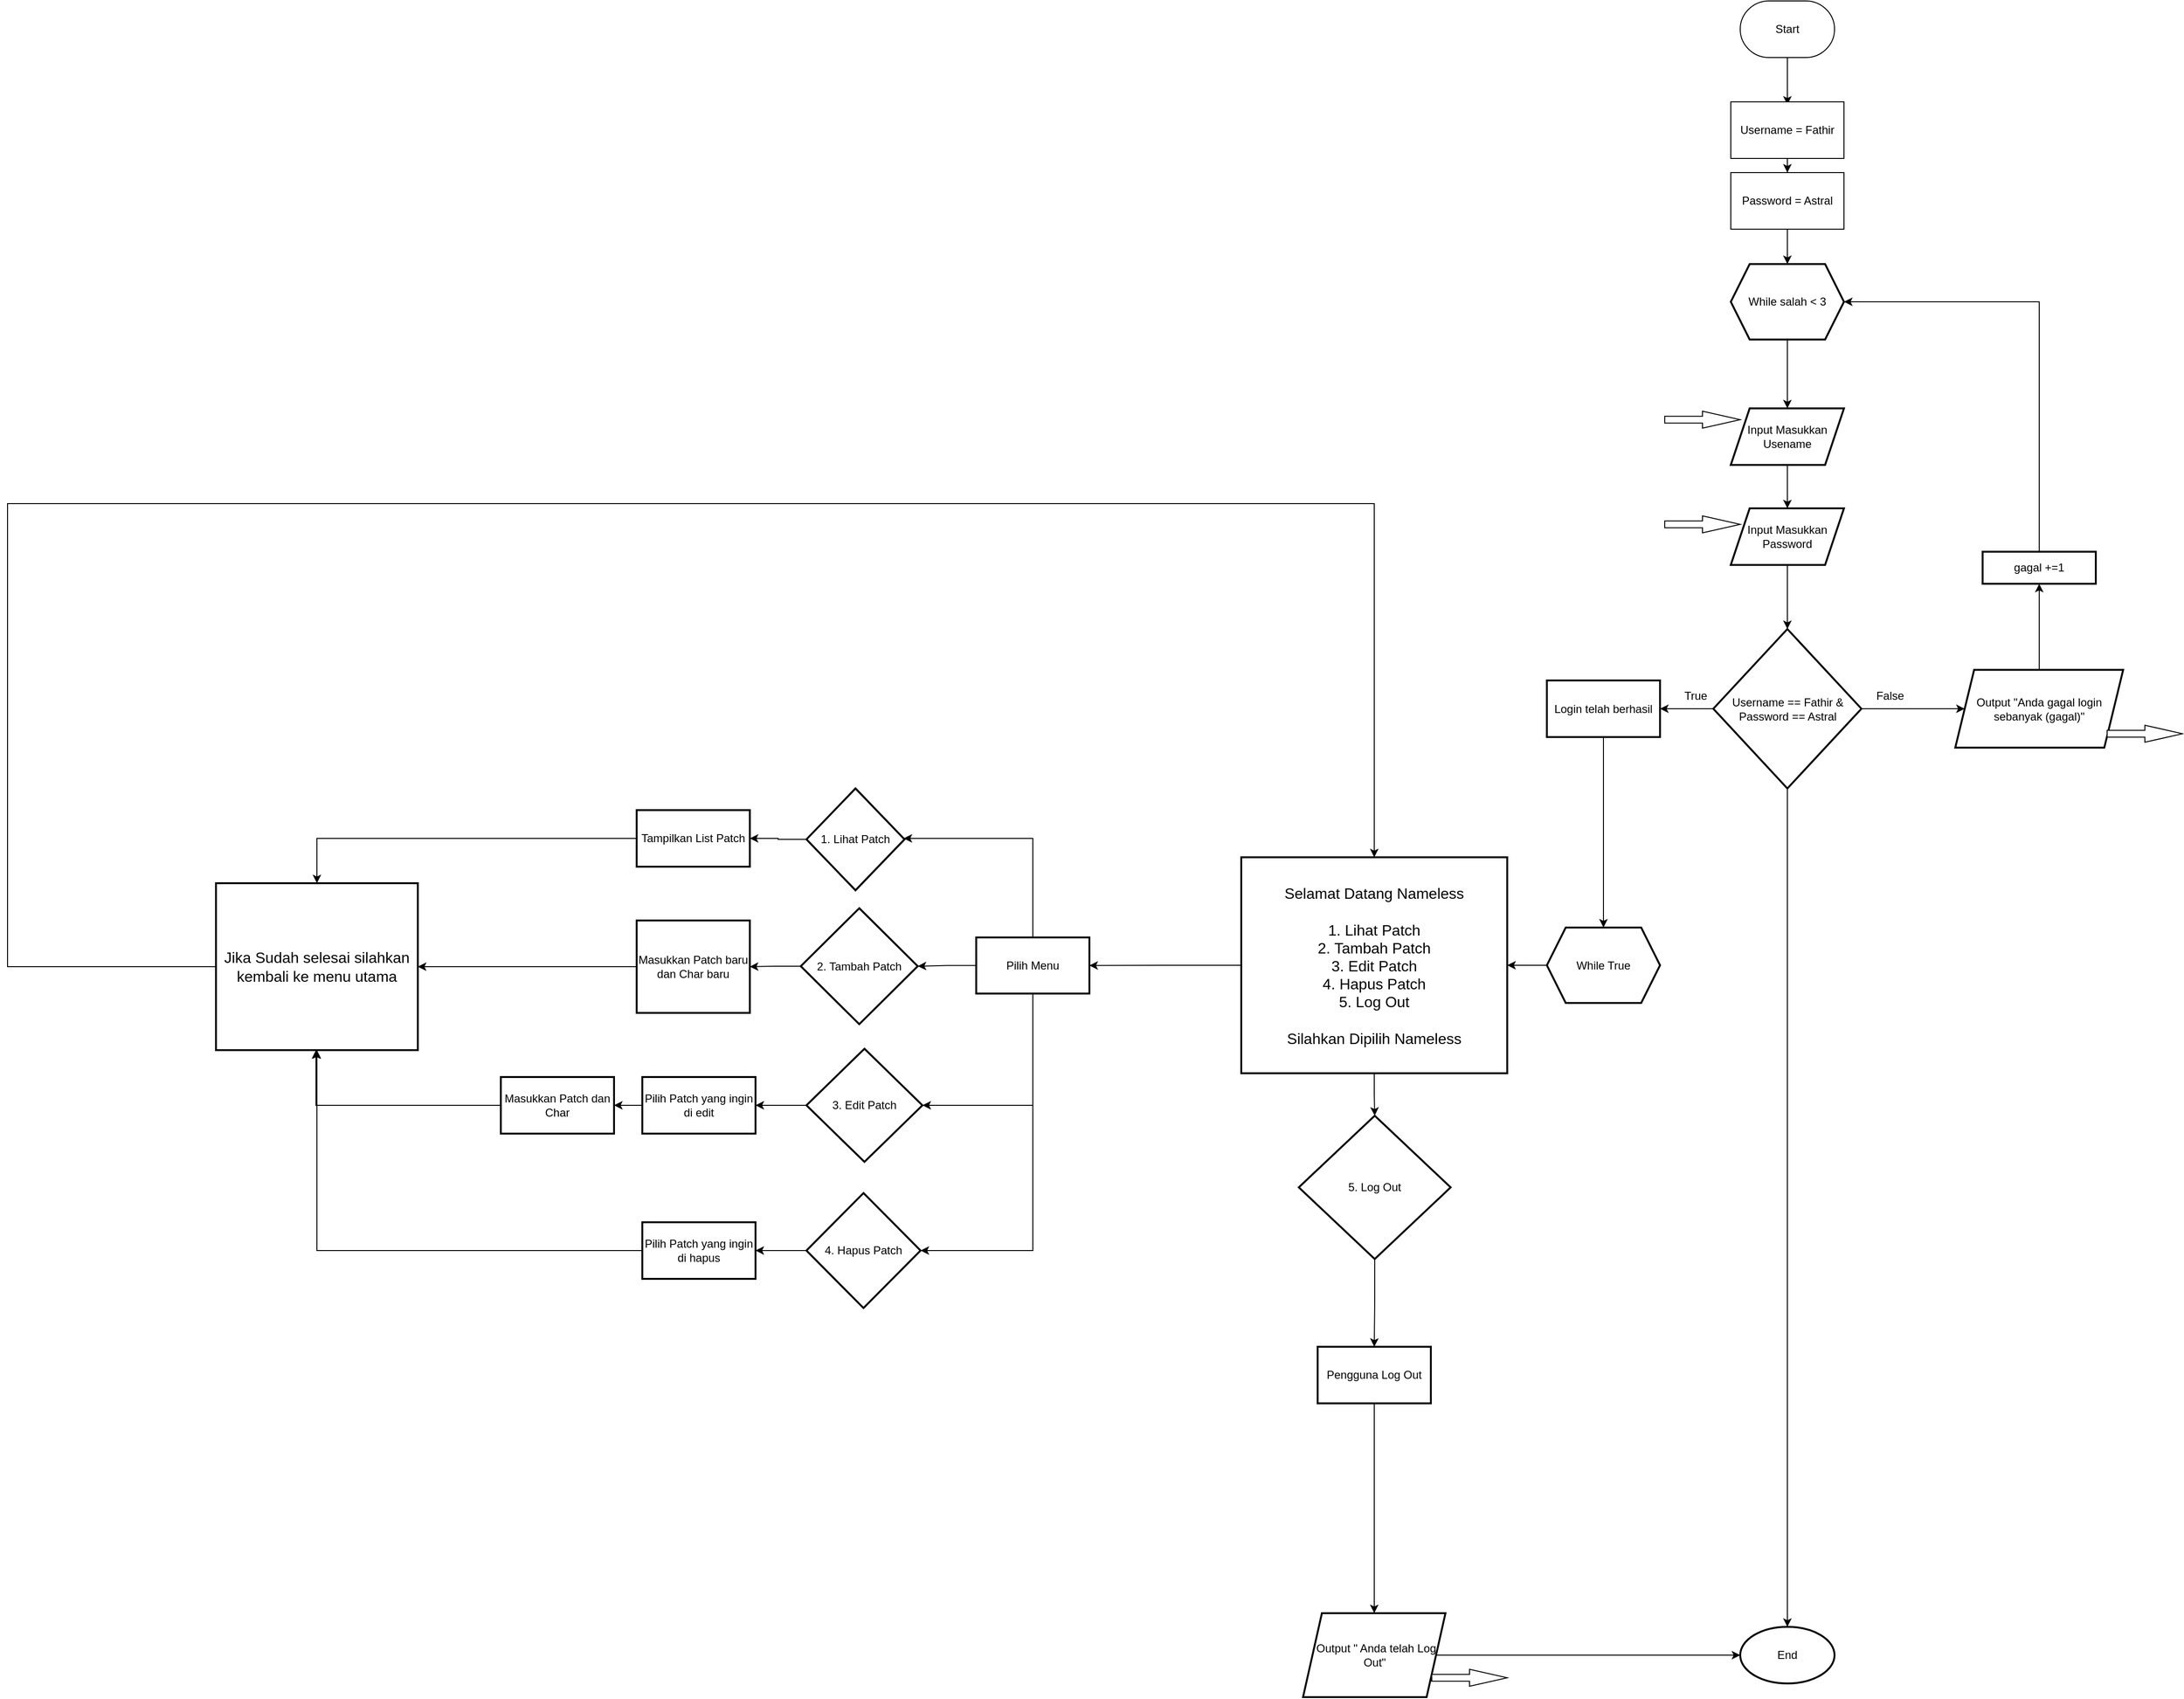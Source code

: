 <mxfile version="24.7.17">
  <diagram name="Page-1" id="VBeCFcQCi9T_GHILuMJh">
    <mxGraphModel dx="4600" dy="1911" grid="0" gridSize="10" guides="1" tooltips="1" connect="1" arrows="1" fold="1" page="0" pageScale="1" pageWidth="827" pageHeight="1169" math="0" shadow="0">
      <root>
        <mxCell id="0" />
        <mxCell id="1" parent="0" />
        <mxCell id="9-xj0HzH26JdvxWl1_oL-4" value="" style="edgeStyle=orthogonalEdgeStyle;rounded=0;orthogonalLoop=1;jettySize=auto;html=1;strokeWidth=1;" edge="1" parent="1" source="9-xj0HzH26JdvxWl1_oL-2">
          <mxGeometry relative="1" as="geometry">
            <mxPoint x="600" y="140" as="targetPoint" />
          </mxGeometry>
        </mxCell>
        <mxCell id="9-xj0HzH26JdvxWl1_oL-2" value="Start" style="strokeWidth=1;html=1;shape=mxgraph.flowchart.terminator;whiteSpace=wrap;" vertex="1" parent="1">
          <mxGeometry x="550" y="30" width="100" height="60" as="geometry" />
        </mxCell>
        <mxCell id="9-xj0HzH26JdvxWl1_oL-8" value="" style="edgeStyle=orthogonalEdgeStyle;rounded=0;orthogonalLoop=1;jettySize=auto;html=1;strokeWidth=1;" edge="1" parent="1" source="9-xj0HzH26JdvxWl1_oL-3" target="9-xj0HzH26JdvxWl1_oL-7">
          <mxGeometry relative="1" as="geometry" />
        </mxCell>
        <mxCell id="9-xj0HzH26JdvxWl1_oL-3" value="Username = Fathir" style="whiteSpace=wrap;html=1;strokeWidth=1;" vertex="1" parent="1">
          <mxGeometry x="540" y="137" width="120" height="60" as="geometry" />
        </mxCell>
        <mxCell id="9-xj0HzH26JdvxWl1_oL-10" value="" style="edgeStyle=orthogonalEdgeStyle;rounded=0;orthogonalLoop=1;jettySize=auto;html=1;strokeWidth=1;" edge="1" parent="1" source="9-xj0HzH26JdvxWl1_oL-7" target="9-xj0HzH26JdvxWl1_oL-9">
          <mxGeometry relative="1" as="geometry" />
        </mxCell>
        <mxCell id="9-xj0HzH26JdvxWl1_oL-7" value="Password = Astral" style="whiteSpace=wrap;html=1;strokeWidth=1;" vertex="1" parent="1">
          <mxGeometry x="540" y="212" width="120" height="60" as="geometry" />
        </mxCell>
        <mxCell id="9-xj0HzH26JdvxWl1_oL-12" value="" style="edgeStyle=orthogonalEdgeStyle;rounded=0;orthogonalLoop=1;jettySize=auto;html=1;" edge="1" parent="1" source="9-xj0HzH26JdvxWl1_oL-9" target="9-xj0HzH26JdvxWl1_oL-11">
          <mxGeometry relative="1" as="geometry" />
        </mxCell>
        <mxCell id="9-xj0HzH26JdvxWl1_oL-9" value="While salah &amp;lt; 3" style="shape=hexagon;perimeter=hexagonPerimeter2;whiteSpace=wrap;html=1;fixedSize=1;strokeWidth=2;" vertex="1" parent="1">
          <mxGeometry x="540" y="309" width="120" height="80" as="geometry" />
        </mxCell>
        <mxCell id="9-xj0HzH26JdvxWl1_oL-14" value="" style="edgeStyle=orthogonalEdgeStyle;rounded=0;orthogonalLoop=1;jettySize=auto;html=1;" edge="1" parent="1" source="9-xj0HzH26JdvxWl1_oL-11" target="9-xj0HzH26JdvxWl1_oL-13">
          <mxGeometry relative="1" as="geometry" />
        </mxCell>
        <mxCell id="9-xj0HzH26JdvxWl1_oL-11" value="Input Masukkan Usename" style="shape=parallelogram;perimeter=parallelogramPerimeter;whiteSpace=wrap;html=1;fixedSize=1;strokeWidth=2;" vertex="1" parent="1">
          <mxGeometry x="540" y="462" width="120" height="60" as="geometry" />
        </mxCell>
        <mxCell id="9-xj0HzH26JdvxWl1_oL-16" value="" style="edgeStyle=orthogonalEdgeStyle;rounded=0;orthogonalLoop=1;jettySize=auto;html=1;" edge="1" parent="1" source="9-xj0HzH26JdvxWl1_oL-13" target="9-xj0HzH26JdvxWl1_oL-15">
          <mxGeometry relative="1" as="geometry" />
        </mxCell>
        <mxCell id="9-xj0HzH26JdvxWl1_oL-13" value="Input Masukkan Password" style="shape=parallelogram;perimeter=parallelogramPerimeter;whiteSpace=wrap;html=1;fixedSize=1;strokeWidth=2;" vertex="1" parent="1">
          <mxGeometry x="540" y="568" width="120" height="60" as="geometry" />
        </mxCell>
        <mxCell id="4jNs-bCMroPG4ZCpSTtw-2" value="" style="edgeStyle=orthogonalEdgeStyle;rounded=0;orthogonalLoop=1;jettySize=auto;html=1;" edge="1" parent="1" source="9-xj0HzH26JdvxWl1_oL-15" target="4jNs-bCMroPG4ZCpSTtw-1">
          <mxGeometry relative="1" as="geometry" />
        </mxCell>
        <mxCell id="4jNs-bCMroPG4ZCpSTtw-15" value="" style="edgeStyle=orthogonalEdgeStyle;rounded=0;orthogonalLoop=1;jettySize=auto;html=1;entryX=0.5;entryY=0;entryDx=0;entryDy=0;entryPerimeter=0;" edge="1" parent="1" source="9-xj0HzH26JdvxWl1_oL-15" target="4jNs-bCMroPG4ZCpSTtw-16">
          <mxGeometry relative="1" as="geometry">
            <mxPoint x="600" y="1599" as="targetPoint" />
          </mxGeometry>
        </mxCell>
        <mxCell id="4jNs-bCMroPG4ZCpSTtw-18" value="" style="edgeStyle=orthogonalEdgeStyle;rounded=0;orthogonalLoop=1;jettySize=auto;html=1;" edge="1" parent="1" source="9-xj0HzH26JdvxWl1_oL-15" target="4jNs-bCMroPG4ZCpSTtw-17">
          <mxGeometry relative="1" as="geometry" />
        </mxCell>
        <mxCell id="9-xj0HzH26JdvxWl1_oL-15" value="Username == Fathir &amp;amp; Password == Astral" style="rhombus;whiteSpace=wrap;html=1;strokeWidth=2;" vertex="1" parent="1">
          <mxGeometry x="521.5" y="696" width="157" height="169" as="geometry" />
        </mxCell>
        <mxCell id="4jNs-bCMroPG4ZCpSTtw-7" value="" style="edgeStyle=orthogonalEdgeStyle;rounded=0;orthogonalLoop=1;jettySize=auto;html=1;" edge="1" parent="1" source="4jNs-bCMroPG4ZCpSTtw-1" target="4jNs-bCMroPG4ZCpSTtw-6">
          <mxGeometry relative="1" as="geometry" />
        </mxCell>
        <mxCell id="4jNs-bCMroPG4ZCpSTtw-1" value="Output &quot;Anda gagal login sebanyak (gagal)&quot;" style="shape=parallelogram;perimeter=parallelogramPerimeter;whiteSpace=wrap;html=1;fixedSize=1;strokeWidth=2;" vertex="1" parent="1">
          <mxGeometry x="778" y="739.25" width="178" height="82.5" as="geometry" />
        </mxCell>
        <mxCell id="4jNs-bCMroPG4ZCpSTtw-3" value="" style="html=1;shadow=0;dashed=0;align=center;verticalAlign=middle;shape=mxgraph.arrows2.arrow;dy=0.6;dx=40;notch=0;" vertex="1" parent="1">
          <mxGeometry x="470" y="465" width="80" height="18" as="geometry" />
        </mxCell>
        <mxCell id="4jNs-bCMroPG4ZCpSTtw-4" value="" style="html=1;shadow=0;dashed=0;align=center;verticalAlign=middle;shape=mxgraph.arrows2.arrow;dy=0.6;dx=40;notch=0;" vertex="1" parent="1">
          <mxGeometry x="470" y="576" width="80" height="18" as="geometry" />
        </mxCell>
        <mxCell id="4jNs-bCMroPG4ZCpSTtw-5" value="" style="html=1;shadow=0;dashed=0;align=center;verticalAlign=middle;shape=mxgraph.arrows2.arrow;dy=0.6;dx=40;notch=0;" vertex="1" parent="1">
          <mxGeometry x="939" y="798" width="80" height="18" as="geometry" />
        </mxCell>
        <mxCell id="4jNs-bCMroPG4ZCpSTtw-9" value="" style="edgeStyle=orthogonalEdgeStyle;rounded=0;orthogonalLoop=1;jettySize=auto;html=1;entryX=1;entryY=0.5;entryDx=0;entryDy=0;" edge="1" parent="1" source="4jNs-bCMroPG4ZCpSTtw-6" target="9-xj0HzH26JdvxWl1_oL-9">
          <mxGeometry relative="1" as="geometry">
            <mxPoint x="683" y="346" as="targetPoint" />
            <Array as="points">
              <mxPoint x="867" y="349" />
            </Array>
          </mxGeometry>
        </mxCell>
        <mxCell id="4jNs-bCMroPG4ZCpSTtw-6" value="gagal +=1" style="whiteSpace=wrap;html=1;strokeWidth=2;" vertex="1" parent="1">
          <mxGeometry x="807" y="614" width="120" height="34" as="geometry" />
        </mxCell>
        <mxCell id="4jNs-bCMroPG4ZCpSTtw-10" value="False" style="text;html=1;align=center;verticalAlign=middle;whiteSpace=wrap;rounded=0;" vertex="1" parent="1">
          <mxGeometry x="678.5" y="752" width="60" height="30" as="geometry" />
        </mxCell>
        <mxCell id="4jNs-bCMroPG4ZCpSTtw-16" value="End" style="strokeWidth=2;html=1;shape=mxgraph.flowchart.start_1;whiteSpace=wrap;" vertex="1" parent="1">
          <mxGeometry x="550" y="1754" width="100" height="60" as="geometry" />
        </mxCell>
        <mxCell id="4jNs-bCMroPG4ZCpSTtw-20" value="" style="edgeStyle=orthogonalEdgeStyle;rounded=0;orthogonalLoop=1;jettySize=auto;html=1;" edge="1" parent="1" source="4jNs-bCMroPG4ZCpSTtw-17" target="4jNs-bCMroPG4ZCpSTtw-19">
          <mxGeometry relative="1" as="geometry" />
        </mxCell>
        <mxCell id="4jNs-bCMroPG4ZCpSTtw-17" value="Login telah berhasil" style="whiteSpace=wrap;html=1;strokeWidth=2;" vertex="1" parent="1">
          <mxGeometry x="345" y="750.5" width="120" height="60" as="geometry" />
        </mxCell>
        <mxCell id="4jNs-bCMroPG4ZCpSTtw-22" value="" style="edgeStyle=orthogonalEdgeStyle;rounded=0;orthogonalLoop=1;jettySize=auto;html=1;" edge="1" parent="1" source="4jNs-bCMroPG4ZCpSTtw-19" target="4jNs-bCMroPG4ZCpSTtw-21">
          <mxGeometry relative="1" as="geometry" />
        </mxCell>
        <mxCell id="4jNs-bCMroPG4ZCpSTtw-19" value="While True" style="shape=hexagon;perimeter=hexagonPerimeter2;whiteSpace=wrap;html=1;fixedSize=1;strokeWidth=2;" vertex="1" parent="1">
          <mxGeometry x="345" y="1012.5" width="120" height="80" as="geometry" />
        </mxCell>
        <mxCell id="4jNs-bCMroPG4ZCpSTtw-24" value="" style="edgeStyle=orthogonalEdgeStyle;rounded=0;orthogonalLoop=1;jettySize=auto;html=1;" edge="1" parent="1" source="4jNs-bCMroPG4ZCpSTtw-21" target="4jNs-bCMroPG4ZCpSTtw-23">
          <mxGeometry relative="1" as="geometry" />
        </mxCell>
        <mxCell id="4jNs-bCMroPG4ZCpSTtw-56" value="" style="edgeStyle=orthogonalEdgeStyle;rounded=0;orthogonalLoop=1;jettySize=auto;html=1;" edge="1" parent="1" source="4jNs-bCMroPG4ZCpSTtw-21" target="4jNs-bCMroPG4ZCpSTtw-55">
          <mxGeometry relative="1" as="geometry" />
        </mxCell>
        <mxCell id="4jNs-bCMroPG4ZCpSTtw-21" value="&lt;font style=&quot;font-size: 16px;&quot;&gt;Selamat Datang Nameless&lt;br&gt;&lt;br&gt;&lt;/font&gt;&lt;div style=&quot;line-height: 120%; font-size: 16px;&quot;&gt;&lt;font style=&quot;font-size: 16px;&quot;&gt;1. Lihat Patch&lt;br&gt;2. Tambah Patch&lt;br&gt;3. Edit Patch&lt;br&gt;4. Hapus Patch&lt;br&gt;5. Log Out&lt;br&gt;&lt;br&gt;Silahkan Dipilih Nameless&lt;/font&gt;&lt;/div&gt;" style="whiteSpace=wrap;html=1;strokeWidth=2;" vertex="1" parent="1">
          <mxGeometry x="21" y="938" width="282" height="229" as="geometry" />
        </mxCell>
        <mxCell id="4jNs-bCMroPG4ZCpSTtw-26" value="" style="edgeStyle=orthogonalEdgeStyle;rounded=0;orthogonalLoop=1;jettySize=auto;html=1;" edge="1" parent="1" source="4jNs-bCMroPG4ZCpSTtw-23" target="4jNs-bCMroPG4ZCpSTtw-25">
          <mxGeometry relative="1" as="geometry">
            <Array as="points">
              <mxPoint x="-200" y="1355" />
            </Array>
          </mxGeometry>
        </mxCell>
        <mxCell id="4jNs-bCMroPG4ZCpSTtw-28" value="" style="edgeStyle=orthogonalEdgeStyle;rounded=0;orthogonalLoop=1;jettySize=auto;html=1;" edge="1" parent="1" source="4jNs-bCMroPG4ZCpSTtw-23" target="4jNs-bCMroPG4ZCpSTtw-27">
          <mxGeometry relative="1" as="geometry">
            <Array as="points">
              <mxPoint x="-200" y="918" />
            </Array>
          </mxGeometry>
        </mxCell>
        <mxCell id="4jNs-bCMroPG4ZCpSTtw-30" value="" style="edgeStyle=orthogonalEdgeStyle;rounded=0;orthogonalLoop=1;jettySize=auto;html=1;" edge="1" parent="1" source="4jNs-bCMroPG4ZCpSTtw-23" target="4jNs-bCMroPG4ZCpSTtw-29">
          <mxGeometry relative="1" as="geometry" />
        </mxCell>
        <mxCell id="4jNs-bCMroPG4ZCpSTtw-32" value="" style="edgeStyle=orthogonalEdgeStyle;rounded=0;orthogonalLoop=1;jettySize=auto;html=1;" edge="1" parent="1" source="4jNs-bCMroPG4ZCpSTtw-23" target="4jNs-bCMroPG4ZCpSTtw-31">
          <mxGeometry relative="1" as="geometry">
            <Array as="points">
              <mxPoint x="-200" y="1201" />
            </Array>
          </mxGeometry>
        </mxCell>
        <mxCell id="4jNs-bCMroPG4ZCpSTtw-23" value="Pilih Menu" style="whiteSpace=wrap;html=1;strokeWidth=2;" vertex="1" parent="1">
          <mxGeometry x="-260" y="1023" width="120" height="59.5" as="geometry" />
        </mxCell>
        <mxCell id="4jNs-bCMroPG4ZCpSTtw-45" value="" style="edgeStyle=orthogonalEdgeStyle;rounded=0;orthogonalLoop=1;jettySize=auto;html=1;" edge="1" parent="1" source="4jNs-bCMroPG4ZCpSTtw-25" target="4jNs-bCMroPG4ZCpSTtw-44">
          <mxGeometry relative="1" as="geometry" />
        </mxCell>
        <mxCell id="4jNs-bCMroPG4ZCpSTtw-25" value="4. Hapus Patch" style="rhombus;whiteSpace=wrap;html=1;strokeWidth=2;" vertex="1" parent="1">
          <mxGeometry x="-440" y="1294" width="121" height="122" as="geometry" />
        </mxCell>
        <mxCell id="4jNs-bCMroPG4ZCpSTtw-36" value="" style="edgeStyle=orthogonalEdgeStyle;rounded=0;orthogonalLoop=1;jettySize=auto;html=1;" edge="1" parent="1" source="4jNs-bCMroPG4ZCpSTtw-27" target="4jNs-bCMroPG4ZCpSTtw-35">
          <mxGeometry relative="1" as="geometry" />
        </mxCell>
        <mxCell id="4jNs-bCMroPG4ZCpSTtw-27" value="1. Lihat Patch" style="rhombus;whiteSpace=wrap;html=1;strokeWidth=2;" vertex="1" parent="1">
          <mxGeometry x="-440" y="865" width="104" height="108" as="geometry" />
        </mxCell>
        <mxCell id="4jNs-bCMroPG4ZCpSTtw-39" value="" style="edgeStyle=orthogonalEdgeStyle;rounded=0;orthogonalLoop=1;jettySize=auto;html=1;" edge="1" parent="1" source="4jNs-bCMroPG4ZCpSTtw-29" target="4jNs-bCMroPG4ZCpSTtw-38">
          <mxGeometry relative="1" as="geometry" />
        </mxCell>
        <mxCell id="4jNs-bCMroPG4ZCpSTtw-29" value="2. Tambah Patch" style="rhombus;whiteSpace=wrap;html=1;strokeWidth=2;" vertex="1" parent="1">
          <mxGeometry x="-446" y="992" width="124" height="123" as="geometry" />
        </mxCell>
        <mxCell id="4jNs-bCMroPG4ZCpSTtw-41" value="" style="edgeStyle=orthogonalEdgeStyle;rounded=0;orthogonalLoop=1;jettySize=auto;html=1;" edge="1" parent="1" source="4jNs-bCMroPG4ZCpSTtw-31" target="4jNs-bCMroPG4ZCpSTtw-40">
          <mxGeometry relative="1" as="geometry" />
        </mxCell>
        <mxCell id="4jNs-bCMroPG4ZCpSTtw-31" value="3. Edit Patch" style="rhombus;whiteSpace=wrap;html=1;strokeWidth=2;" vertex="1" parent="1">
          <mxGeometry x="-440" y="1141" width="123" height="120" as="geometry" />
        </mxCell>
        <mxCell id="4jNs-bCMroPG4ZCpSTtw-50" style="edgeStyle=orthogonalEdgeStyle;rounded=0;orthogonalLoop=1;jettySize=auto;html=1;entryX=0.5;entryY=0;entryDx=0;entryDy=0;" edge="1" parent="1" source="4jNs-bCMroPG4ZCpSTtw-35" target="4jNs-bCMroPG4ZCpSTtw-46">
          <mxGeometry relative="1" as="geometry" />
        </mxCell>
        <mxCell id="4jNs-bCMroPG4ZCpSTtw-35" value="Tampilkan List Patch" style="whiteSpace=wrap;html=1;strokeWidth=2;" vertex="1" parent="1">
          <mxGeometry x="-620" y="888" width="120" height="60" as="geometry" />
        </mxCell>
        <mxCell id="4jNs-bCMroPG4ZCpSTtw-49" style="edgeStyle=orthogonalEdgeStyle;rounded=0;orthogonalLoop=1;jettySize=auto;html=1;entryX=1;entryY=0.5;entryDx=0;entryDy=0;" edge="1" parent="1" source="4jNs-bCMroPG4ZCpSTtw-38" target="4jNs-bCMroPG4ZCpSTtw-46">
          <mxGeometry relative="1" as="geometry" />
        </mxCell>
        <mxCell id="4jNs-bCMroPG4ZCpSTtw-38" value="Masukkan Patch baru dan Char baru" style="whiteSpace=wrap;html=1;strokeWidth=2;" vertex="1" parent="1">
          <mxGeometry x="-620" y="1005" width="120" height="98" as="geometry" />
        </mxCell>
        <mxCell id="4jNs-bCMroPG4ZCpSTtw-43" value="" style="edgeStyle=orthogonalEdgeStyle;rounded=0;orthogonalLoop=1;jettySize=auto;html=1;" edge="1" parent="1" source="4jNs-bCMroPG4ZCpSTtw-40" target="4jNs-bCMroPG4ZCpSTtw-42">
          <mxGeometry relative="1" as="geometry" />
        </mxCell>
        <mxCell id="4jNs-bCMroPG4ZCpSTtw-40" value="Pilih Patch yang ingin di edit" style="whiteSpace=wrap;html=1;strokeWidth=2;" vertex="1" parent="1">
          <mxGeometry x="-614" y="1171" width="120" height="60" as="geometry" />
        </mxCell>
        <mxCell id="4jNs-bCMroPG4ZCpSTtw-48" value="" style="edgeStyle=orthogonalEdgeStyle;rounded=0;orthogonalLoop=1;jettySize=auto;html=1;" edge="1" parent="1" source="4jNs-bCMroPG4ZCpSTtw-42" target="4jNs-bCMroPG4ZCpSTtw-46">
          <mxGeometry relative="1" as="geometry">
            <Array as="points">
              <mxPoint x="-960" y="1201" />
            </Array>
          </mxGeometry>
        </mxCell>
        <mxCell id="4jNs-bCMroPG4ZCpSTtw-42" value="Masukkan Patch dan Char" style="whiteSpace=wrap;html=1;strokeWidth=2;" vertex="1" parent="1">
          <mxGeometry x="-764" y="1171" width="120" height="60" as="geometry" />
        </mxCell>
        <mxCell id="4jNs-bCMroPG4ZCpSTtw-47" value="" style="edgeStyle=orthogonalEdgeStyle;rounded=0;orthogonalLoop=1;jettySize=auto;html=1;" edge="1" parent="1" source="4jNs-bCMroPG4ZCpSTtw-44" target="4jNs-bCMroPG4ZCpSTtw-46">
          <mxGeometry relative="1" as="geometry" />
        </mxCell>
        <mxCell id="4jNs-bCMroPG4ZCpSTtw-44" value="Pilih Patch yang ingin di hapus" style="whiteSpace=wrap;html=1;strokeWidth=2;" vertex="1" parent="1">
          <mxGeometry x="-614" y="1325" width="120" height="60" as="geometry" />
        </mxCell>
        <mxCell id="4jNs-bCMroPG4ZCpSTtw-51" style="rounded=0;orthogonalLoop=1;jettySize=auto;html=1;edgeStyle=orthogonalEdgeStyle;entryX=0.5;entryY=0;entryDx=0;entryDy=0;" edge="1" parent="1" source="4jNs-bCMroPG4ZCpSTtw-46" target="4jNs-bCMroPG4ZCpSTtw-21">
          <mxGeometry relative="1" as="geometry">
            <mxPoint x="67" y="937" as="targetPoint" />
            <Array as="points">
              <mxPoint x="-1287" y="1054" />
              <mxPoint x="-1287" y="563" />
              <mxPoint x="162" y="563" />
            </Array>
          </mxGeometry>
        </mxCell>
        <mxCell id="4jNs-bCMroPG4ZCpSTtw-46" value="&lt;font style=&quot;font-size: 16px;&quot;&gt;Jika Sudah selesai silahkan kembali ke menu utama&lt;/font&gt;" style="whiteSpace=wrap;html=1;strokeWidth=2;" vertex="1" parent="1">
          <mxGeometry x="-1066" y="965.5" width="214" height="177" as="geometry" />
        </mxCell>
        <mxCell id="4jNs-bCMroPG4ZCpSTtw-58" value="" style="edgeStyle=orthogonalEdgeStyle;rounded=0;orthogonalLoop=1;jettySize=auto;html=1;" edge="1" parent="1" source="4jNs-bCMroPG4ZCpSTtw-55" target="4jNs-bCMroPG4ZCpSTtw-57">
          <mxGeometry relative="1" as="geometry" />
        </mxCell>
        <mxCell id="4jNs-bCMroPG4ZCpSTtw-55" value="5. Log Out" style="rhombus;whiteSpace=wrap;html=1;strokeWidth=2;" vertex="1" parent="1">
          <mxGeometry x="82" y="1212" width="161" height="152" as="geometry" />
        </mxCell>
        <mxCell id="4jNs-bCMroPG4ZCpSTtw-60" value="" style="edgeStyle=orthogonalEdgeStyle;rounded=0;orthogonalLoop=1;jettySize=auto;html=1;" edge="1" parent="1" source="4jNs-bCMroPG4ZCpSTtw-57" target="4jNs-bCMroPG4ZCpSTtw-59">
          <mxGeometry relative="1" as="geometry" />
        </mxCell>
        <mxCell id="4jNs-bCMroPG4ZCpSTtw-57" value="Pengguna Log Out" style="whiteSpace=wrap;html=1;strokeWidth=2;" vertex="1" parent="1">
          <mxGeometry x="102" y="1457" width="120" height="60" as="geometry" />
        </mxCell>
        <mxCell id="4jNs-bCMroPG4ZCpSTtw-61" style="edgeStyle=orthogonalEdgeStyle;rounded=0;orthogonalLoop=1;jettySize=auto;html=1;" edge="1" parent="1" source="4jNs-bCMroPG4ZCpSTtw-59" target="4jNs-bCMroPG4ZCpSTtw-16">
          <mxGeometry relative="1" as="geometry" />
        </mxCell>
        <mxCell id="4jNs-bCMroPG4ZCpSTtw-59" value="&amp;nbsp;Output &quot; Anda telah Log Out&quot;" style="shape=parallelogram;perimeter=parallelogramPerimeter;whiteSpace=wrap;html=1;fixedSize=1;strokeWidth=2;" vertex="1" parent="1">
          <mxGeometry x="86.5" y="1739.5" width="151" height="89" as="geometry" />
        </mxCell>
        <mxCell id="4jNs-bCMroPG4ZCpSTtw-62" value="" style="html=1;shadow=0;dashed=0;align=center;verticalAlign=middle;shape=mxgraph.arrows2.arrow;dy=0.6;dx=40;notch=0;" vertex="1" parent="1">
          <mxGeometry x="223" y="1799" width="80" height="18" as="geometry" />
        </mxCell>
        <mxCell id="4jNs-bCMroPG4ZCpSTtw-63" value="True" style="text;html=1;align=center;verticalAlign=middle;whiteSpace=wrap;rounded=0;" vertex="1" parent="1">
          <mxGeometry x="473" y="752" width="60" height="30" as="geometry" />
        </mxCell>
      </root>
    </mxGraphModel>
  </diagram>
</mxfile>
